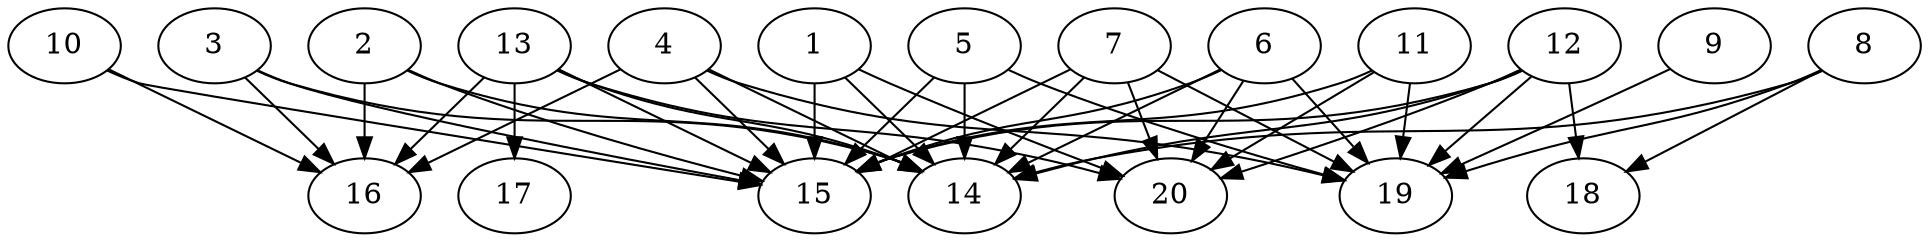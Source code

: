 // DAG automatically generated by daggen at Wed Jul 24 21:20:07 2019
// ./daggen --dot -n 20 --ccr 0.5 --fat 0.8 --regular 0.5 --density 0.8 --mindata 5242880 --maxdata 52428800 
digraph G {
  1 [size="38791168", alpha="0.14", expect_size="19395584"] 
  1 -> 14 [size ="19395584"]
  1 -> 15 [size ="19395584"]
  1 -> 20 [size ="19395584"]
  2 [size="35700736", alpha="0.03", expect_size="17850368"] 
  2 -> 14 [size ="17850368"]
  2 -> 15 [size ="17850368"]
  2 -> 16 [size ="17850368"]
  3 [size="72925184", alpha="0.05", expect_size="36462592"] 
  3 -> 14 [size ="36462592"]
  3 -> 15 [size ="36462592"]
  3 -> 16 [size ="36462592"]
  4 [size="18702336", alpha="0.11", expect_size="9351168"] 
  4 -> 14 [size ="9351168"]
  4 -> 15 [size ="9351168"]
  4 -> 16 [size ="9351168"]
  4 -> 19 [size ="9351168"]
  5 [size="73046016", alpha="0.11", expect_size="36523008"] 
  5 -> 14 [size ="36523008"]
  5 -> 15 [size ="36523008"]
  5 -> 19 [size ="36523008"]
  6 [size="56326144", alpha="0.10", expect_size="28163072"] 
  6 -> 14 [size ="28163072"]
  6 -> 15 [size ="28163072"]
  6 -> 19 [size ="28163072"]
  6 -> 20 [size ="28163072"]
  7 [size="104206336", alpha="0.01", expect_size="52103168"] 
  7 -> 14 [size ="52103168"]
  7 -> 15 [size ="52103168"]
  7 -> 19 [size ="52103168"]
  7 -> 20 [size ="52103168"]
  8 [size="77936640", alpha="0.16", expect_size="38968320"] 
  8 -> 14 [size ="38968320"]
  8 -> 18 [size ="38968320"]
  8 -> 19 [size ="38968320"]
  9 [size="102332416", alpha="0.09", expect_size="51166208"] 
  9 -> 19 [size ="51166208"]
  10 [size="44761088", alpha="0.07", expect_size="22380544"] 
  10 -> 15 [size ="22380544"]
  10 -> 16 [size ="22380544"]
  11 [size="34060288", alpha="0.06", expect_size="17030144"] 
  11 -> 15 [size ="17030144"]
  11 -> 19 [size ="17030144"]
  11 -> 20 [size ="17030144"]
  12 [size="101738496", alpha="0.03", expect_size="50869248"] 
  12 -> 14 [size ="50869248"]
  12 -> 15 [size ="50869248"]
  12 -> 18 [size ="50869248"]
  12 -> 19 [size ="50869248"]
  12 -> 20 [size ="50869248"]
  13 [size="22446080", alpha="0.10", expect_size="11223040"] 
  13 -> 14 [size ="11223040"]
  13 -> 15 [size ="11223040"]
  13 -> 16 [size ="11223040"]
  13 -> 17 [size ="11223040"]
  13 -> 20 [size ="11223040"]
  14 [size="47298560", alpha="0.19", expect_size="23649280"] 
  15 [size="99422208", alpha="0.06", expect_size="49711104"] 
  16 [size="57710592", alpha="0.07", expect_size="28855296"] 
  17 [size="11343872", alpha="0.04", expect_size="5671936"] 
  18 [size="15114240", alpha="0.14", expect_size="7557120"] 
  19 [size="91215872", alpha="0.19", expect_size="45607936"] 
  20 [size="41459712", alpha="0.02", expect_size="20729856"] 
}
